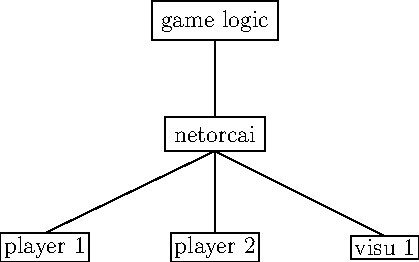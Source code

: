 unitsize(1cm);

real margin=1mm;
object logic = draw("game logic", box, (0,0), margin);
object broker = draw("netorcai", box, (0,-2), margin);

string[] client_names = {"player 1", "player 2", "visu 1"};

for (int i = 0; i < client_names.length; ++i)
{
    object o = draw(client_names[i], box, (-3+3*i,-4), 0);
    add(new void(picture pic, transform t)
    {
        draw(pic, point(broker,S,t)..point(o,N,t));
    });
}

add(new void(picture pic, transform t)
{
    draw(pic, point(logic,S,t)..point(broker,N,t));
});
